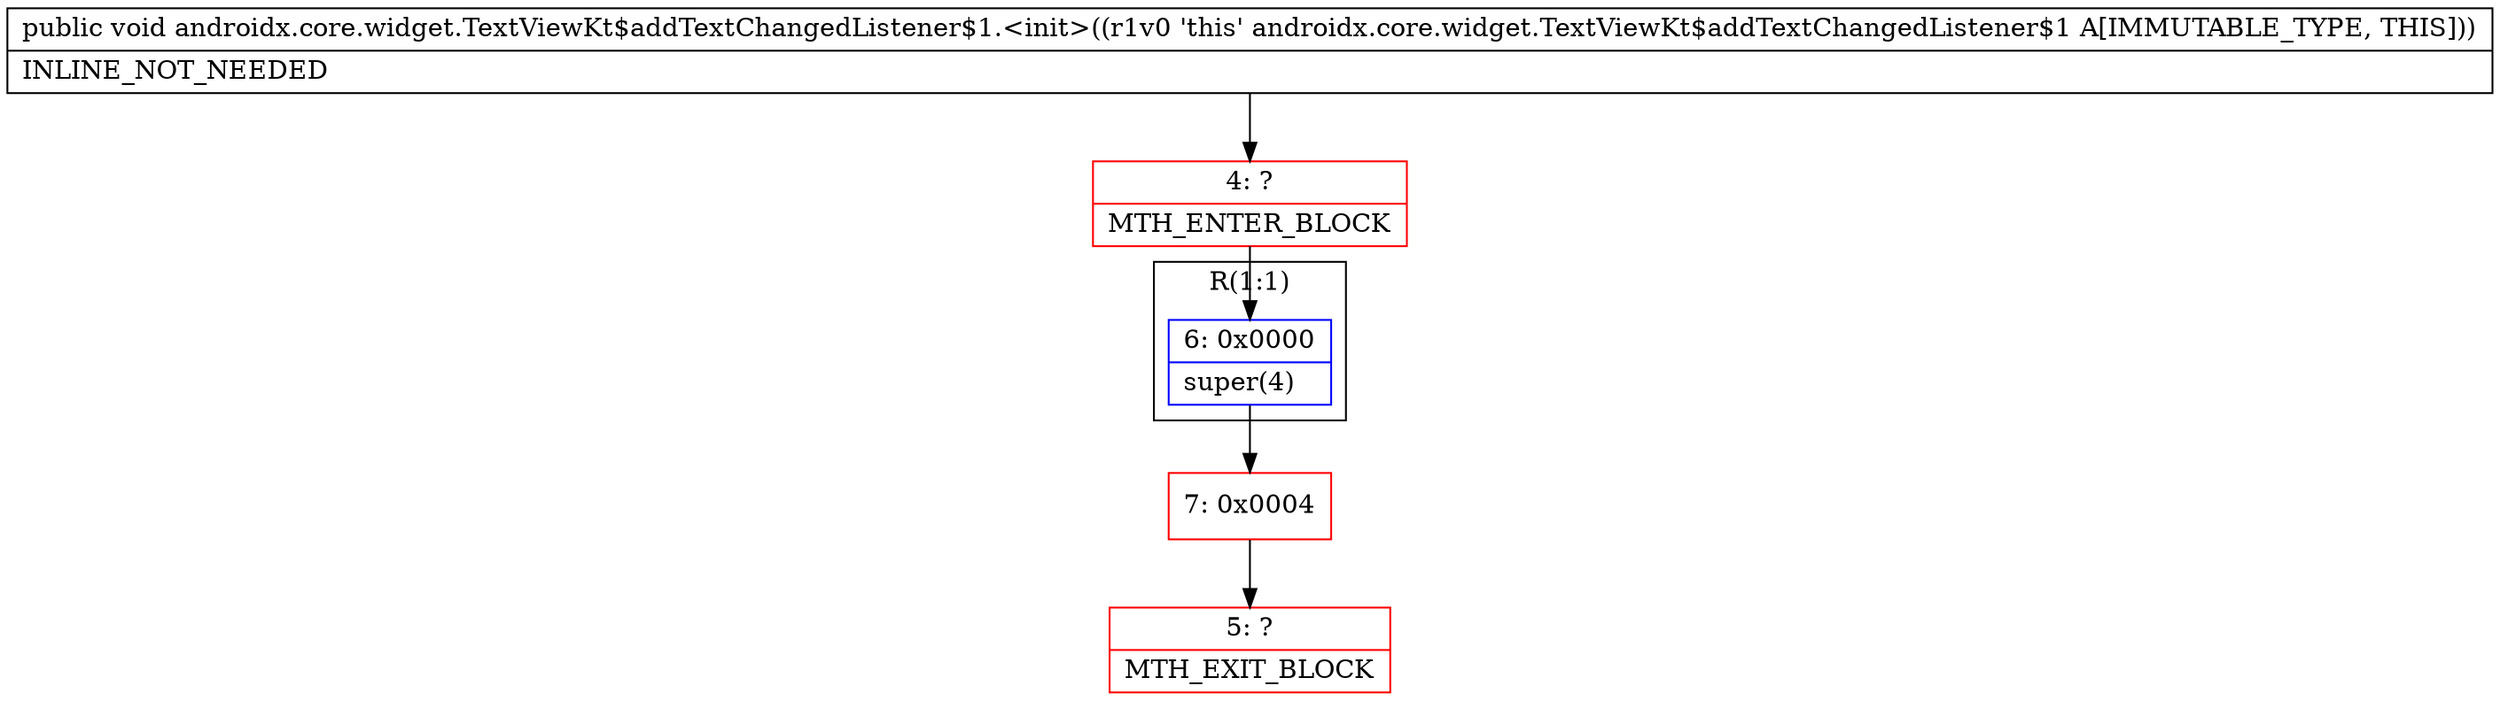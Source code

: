 digraph "CFG forandroidx.core.widget.TextViewKt$addTextChangedListener$1.\<init\>()V" {
subgraph cluster_Region_1055524712 {
label = "R(1:1)";
node [shape=record,color=blue];
Node_6 [shape=record,label="{6\:\ 0x0000|super(4)\l}"];
}
Node_4 [shape=record,color=red,label="{4\:\ ?|MTH_ENTER_BLOCK\l}"];
Node_7 [shape=record,color=red,label="{7\:\ 0x0004}"];
Node_5 [shape=record,color=red,label="{5\:\ ?|MTH_EXIT_BLOCK\l}"];
MethodNode[shape=record,label="{public void androidx.core.widget.TextViewKt$addTextChangedListener$1.\<init\>((r1v0 'this' androidx.core.widget.TextViewKt$addTextChangedListener$1 A[IMMUTABLE_TYPE, THIS]))  | INLINE_NOT_NEEDED\l}"];
MethodNode -> Node_4;Node_6 -> Node_7;
Node_4 -> Node_6;
Node_7 -> Node_5;
}

